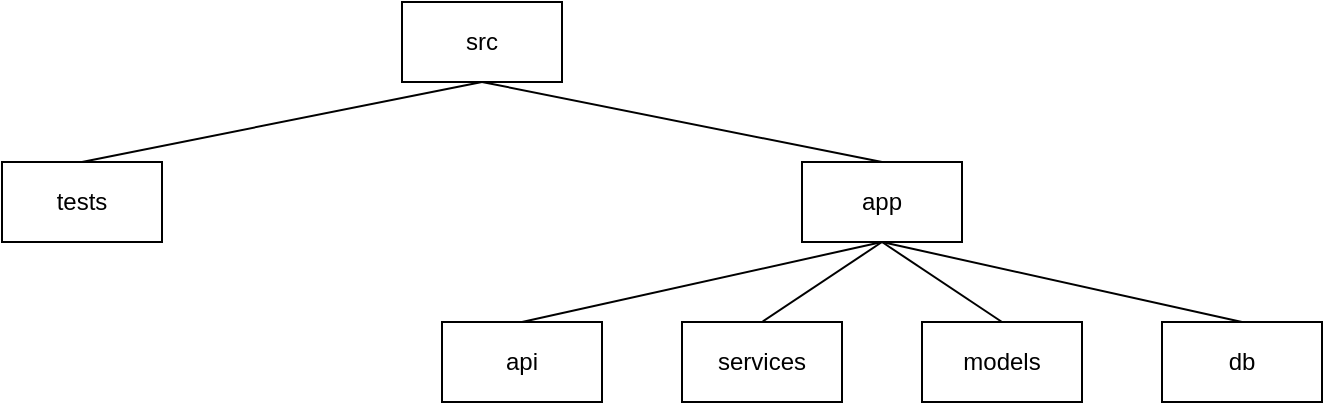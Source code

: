 <mxfile pages="2">
    <diagram id="9Jkgpd1ErI1OY1Kt9OBI" name="Project structure">
        <mxGraphModel dx="938" dy="920" grid="1" gridSize="10" guides="1" tooltips="1" connect="1" arrows="1" fold="1" page="1" pageScale="1" pageWidth="850" pageHeight="1100" math="0" shadow="0">
            <root>
                <mxCell id="Klsr_W6flV2-ivs9cT9d-0"/>
                <mxCell id="Klsr_W6flV2-ivs9cT9d-1" parent="Klsr_W6flV2-ivs9cT9d-0"/>
                <mxCell id="-LEQNa0bCOew47Dg1BMU-28" value="src" style="rounded=0;whiteSpace=wrap;html=1;" parent="Klsr_W6flV2-ivs9cT9d-1" vertex="1">
                    <mxGeometry x="360" y="40" width="80" height="40" as="geometry"/>
                </mxCell>
                <mxCell id="-LEQNa0bCOew47Dg1BMU-29" value="app" style="rounded=0;whiteSpace=wrap;html=1;" parent="Klsr_W6flV2-ivs9cT9d-1" vertex="1">
                    <mxGeometry x="560" y="120" width="80" height="40" as="geometry"/>
                </mxCell>
                <mxCell id="-LEQNa0bCOew47Dg1BMU-30" value="" style="endArrow=none;html=1;rounded=0;entryX=0.5;entryY=0;entryDx=0;entryDy=0;exitX=0.5;exitY=1;exitDx=0;exitDy=0;" parent="Klsr_W6flV2-ivs9cT9d-1" source="-LEQNa0bCOew47Dg1BMU-28" target="-LEQNa0bCOew47Dg1BMU-29" edge="1">
                    <mxGeometry width="50" height="50" relative="1" as="geometry">
                        <mxPoint x="470" y="250" as="sourcePoint"/>
                        <mxPoint x="520" y="200" as="targetPoint"/>
                    </mxGeometry>
                </mxCell>
                <mxCell id="-LEQNa0bCOew47Dg1BMU-31" value="tests" style="rounded=0;whiteSpace=wrap;html=1;" parent="Klsr_W6flV2-ivs9cT9d-1" vertex="1">
                    <mxGeometry x="160" y="120" width="80" height="40" as="geometry"/>
                </mxCell>
                <mxCell id="-LEQNa0bCOew47Dg1BMU-32" value="" style="endArrow=none;html=1;rounded=0;exitX=0.5;exitY=0;exitDx=0;exitDy=0;entryX=0.5;entryY=1;entryDx=0;entryDy=0;" parent="Klsr_W6flV2-ivs9cT9d-1" source="-LEQNa0bCOew47Dg1BMU-31" target="-LEQNa0bCOew47Dg1BMU-28" edge="1">
                    <mxGeometry width="50" height="50" relative="1" as="geometry">
                        <mxPoint x="420" y="210" as="sourcePoint"/>
                        <mxPoint x="470" y="160" as="targetPoint"/>
                    </mxGeometry>
                </mxCell>
                <mxCell id="-LEQNa0bCOew47Dg1BMU-33" value="api" style="rounded=0;whiteSpace=wrap;html=1;" parent="Klsr_W6flV2-ivs9cT9d-1" vertex="1">
                    <mxGeometry x="380" y="200" width="80" height="40" as="geometry"/>
                </mxCell>
                <mxCell id="-LEQNa0bCOew47Dg1BMU-34" value="" style="endArrow=none;html=1;rounded=0;exitX=0.5;exitY=0;exitDx=0;exitDy=0;entryX=0.5;entryY=1;entryDx=0;entryDy=0;" parent="Klsr_W6flV2-ivs9cT9d-1" source="-LEQNa0bCOew47Dg1BMU-33" target="-LEQNa0bCOew47Dg1BMU-29" edge="1">
                    <mxGeometry width="50" height="50" relative="1" as="geometry">
                        <mxPoint x="470" y="260" as="sourcePoint"/>
                        <mxPoint x="520" y="210" as="targetPoint"/>
                    </mxGeometry>
                </mxCell>
                <mxCell id="-LEQNa0bCOew47Dg1BMU-36" value="services" style="rounded=0;whiteSpace=wrap;html=1;" parent="Klsr_W6flV2-ivs9cT9d-1" vertex="1">
                    <mxGeometry x="500" y="200" width="80" height="40" as="geometry"/>
                </mxCell>
                <mxCell id="-LEQNa0bCOew47Dg1BMU-37" value="" style="endArrow=none;html=1;rounded=0;entryX=0.5;entryY=1;entryDx=0;entryDy=0;exitX=0.5;exitY=0;exitDx=0;exitDy=0;" parent="Klsr_W6flV2-ivs9cT9d-1" source="-LEQNa0bCOew47Dg1BMU-36" target="-LEQNa0bCOew47Dg1BMU-29" edge="1">
                    <mxGeometry width="50" height="50" relative="1" as="geometry">
                        <mxPoint x="470" y="260" as="sourcePoint"/>
                        <mxPoint x="520" y="210" as="targetPoint"/>
                    </mxGeometry>
                </mxCell>
                <mxCell id="-LEQNa0bCOew47Dg1BMU-39" value="models" style="rounded=0;whiteSpace=wrap;html=1;" parent="Klsr_W6flV2-ivs9cT9d-1" vertex="1">
                    <mxGeometry x="620" y="200" width="80" height="40" as="geometry"/>
                </mxCell>
                <mxCell id="-LEQNa0bCOew47Dg1BMU-40" value="" style="endArrow=none;html=1;rounded=0;entryX=0.5;entryY=1;entryDx=0;entryDy=0;exitX=0.5;exitY=0;exitDx=0;exitDy=0;" parent="Klsr_W6flV2-ivs9cT9d-1" source="-LEQNa0bCOew47Dg1BMU-39" target="-LEQNa0bCOew47Dg1BMU-29" edge="1">
                    <mxGeometry width="50" height="50" relative="1" as="geometry">
                        <mxPoint x="580" y="250" as="sourcePoint"/>
                        <mxPoint x="630" y="200" as="targetPoint"/>
                    </mxGeometry>
                </mxCell>
                <mxCell id="-LEQNa0bCOew47Dg1BMU-41" value="db" style="rounded=0;whiteSpace=wrap;html=1;" parent="Klsr_W6flV2-ivs9cT9d-1" vertex="1">
                    <mxGeometry x="740" y="200" width="80" height="40" as="geometry"/>
                </mxCell>
                <mxCell id="-LEQNa0bCOew47Dg1BMU-42" value="" style="endArrow=none;html=1;rounded=0;entryX=0.5;entryY=1;entryDx=0;entryDy=0;exitX=0.5;exitY=0;exitDx=0;exitDy=0;" parent="Klsr_W6flV2-ivs9cT9d-1" source="-LEQNa0bCOew47Dg1BMU-41" target="-LEQNa0bCOew47Dg1BMU-29" edge="1">
                    <mxGeometry width="50" height="50" relative="1" as="geometry">
                        <mxPoint x="580" y="250" as="sourcePoint"/>
                        <mxPoint x="630" y="200" as="targetPoint"/>
                    </mxGeometry>
                </mxCell>
            </root>
        </mxGraphModel>
    </diagram>
    <diagram id="kMattpfkj0vfWsB_FAG9" name="HashingService">
        <mxGraphModel dx="1413" dy="552" grid="1" gridSize="10" guides="1" tooltips="1" connect="1" arrows="1" fold="1" page="1" pageScale="1" pageWidth="850" pageHeight="1100" math="0" shadow="0">
            <root>
                <mxCell id="0"/>
                <mxCell id="1" parent="0"/>
                <mxCell id="ELBG_CtfMVHB0vTM7BGJ-1" value="Diagrams" parent="0"/>
                <mxCell id="1zsoZmz91Y7R-jIIYZdZ-1" value="HashingServiceImpl" style="swimlane;fontStyle=1;align=center;verticalAlign=top;childLayout=stackLayout;horizontal=1;startSize=26;horizontalStack=0;resizeParent=1;resizeParentMax=0;resizeLast=0;collapsible=1;marginBottom=0;" parent="ELBG_CtfMVHB0vTM7BGJ-1" vertex="1">
                    <mxGeometry x="280" y="280" width="280" height="86" as="geometry">
                        <mxRectangle x="280" y="80" width="100" height="26" as="alternateBounds"/>
                    </mxGeometry>
                </mxCell>
                <mxCell id="1zsoZmz91Y7R-jIIYZdZ-2" value="- factory: HashingAlgorithmFactory" style="text;strokeColor=none;fillColor=none;align=left;verticalAlign=top;spacingLeft=4;spacingRight=4;overflow=hidden;rotatable=0;points=[[0,0.5],[1,0.5]];portConstraint=eastwest;" parent="1zsoZmz91Y7R-jIIYZdZ-1" vertex="1">
                    <mxGeometry y="26" width="280" height="26" as="geometry"/>
                </mxCell>
                <mxCell id="1zsoZmz91Y7R-jIIYZdZ-3" value="" style="line;strokeWidth=1;fillColor=none;align=left;verticalAlign=middle;spacingTop=-1;spacingLeft=3;spacingRight=3;rotatable=0;labelPosition=right;points=[];portConstraint=eastwest;" parent="1zsoZmz91Y7R-jIIYZdZ-1" vertex="1">
                    <mxGeometry y="52" width="280" height="8" as="geometry"/>
                </mxCell>
                <mxCell id="1zsoZmz91Y7R-jIIYZdZ-4" value="+ hashUserData(data: string, algorithm: string)" style="text;strokeColor=none;fillColor=none;align=left;verticalAlign=top;spacingLeft=4;spacingRight=4;overflow=hidden;rotatable=0;points=[[0,0.5],[1,0.5]];portConstraint=eastwest;" parent="1zsoZmz91Y7R-jIIYZdZ-1" vertex="1">
                    <mxGeometry y="60" width="280" height="26" as="geometry"/>
                </mxCell>
                <mxCell id="1zsoZmz91Y7R-jIIYZdZ-5" value="&lt;p style=&quot;margin: 0px ; margin-top: 4px ; text-align: center&quot;&gt;&lt;i&gt;&amp;lt;&amp;lt;Interface&amp;gt;&amp;gt;&lt;/i&gt;&lt;br&gt;&lt;b&gt;HashingService&lt;/b&gt;&lt;/p&gt;&lt;hr size=&quot;1&quot;&gt;&lt;p style=&quot;margin: 0px ; margin-left: 4px&quot;&gt;&lt;span&gt;+ hashUserData(data: string, algorithm: string)&lt;/span&gt;&lt;/p&gt;" style="verticalAlign=top;align=left;overflow=fill;fontSize=12;fontFamily=Helvetica;html=1;" parent="ELBG_CtfMVHB0vTM7BGJ-1" vertex="1">
                    <mxGeometry x="280" y="80" width="280" height="80" as="geometry"/>
                </mxCell>
                <mxCell id="1zsoZmz91Y7R-jIIYZdZ-6" value="" style="endArrow=block;dashed=1;endFill=0;endSize=12;html=1;rounded=0;exitX=0.5;exitY=0;exitDx=0;exitDy=0;entryX=0.5;entryY=1;entryDx=0;entryDy=0;" parent="ELBG_CtfMVHB0vTM7BGJ-1" source="1zsoZmz91Y7R-jIIYZdZ-1" target="1zsoZmz91Y7R-jIIYZdZ-5" edge="1">
                    <mxGeometry width="160" relative="1" as="geometry">
                        <mxPoint x="340" y="230" as="sourcePoint"/>
                        <mxPoint x="500" y="230" as="targetPoint"/>
                    </mxGeometry>
                </mxCell>
                <mxCell id="1zsoZmz91Y7R-jIIYZdZ-7" value="&lt;p style=&quot;margin: 0px ; margin-top: 4px ; text-align: center&quot;&gt;&lt;i&gt;&amp;lt;&amp;lt;Interface&amp;gt;&amp;gt;&lt;/i&gt;&lt;br&gt;&lt;b&gt;HashingAlgorithm&lt;/b&gt;&lt;/p&gt;&lt;hr size=&quot;1&quot;&gt;&lt;p style=&quot;margin: 0px ; margin-left: 4px&quot;&gt;+ name: string&lt;/p&gt;&lt;p style=&quot;margin: 0px ; margin-left: 4px&quot;&gt;+ bits: string&lt;/p&gt;&lt;p style=&quot;margin: 0px ; margin-left: 4px&quot;&gt;+ isSecure: bool&lt;/p&gt;&lt;hr&gt;&lt;p style=&quot;margin: 0px ; margin-left: 4px&quot;&gt;+ hash(data: string): string&lt;/p&gt;" style="verticalAlign=top;align=left;overflow=fill;fontSize=12;fontFamily=Helvetica;html=1;" parent="ELBG_CtfMVHB0vTM7BGJ-1" vertex="1">
                    <mxGeometry x="80" y="480" width="200" height="130" as="geometry"/>
                </mxCell>
                <mxCell id="1zsoZmz91Y7R-jIIYZdZ-8" value="&lt;p style=&quot;margin: 0px ; margin-top: 4px ; text-align: center&quot;&gt;&lt;i&gt;&amp;lt;&amp;lt;Interface&amp;gt;&amp;gt;&lt;/i&gt;&lt;br&gt;&lt;b&gt;HashingAlgorithmFactory&lt;/b&gt;&lt;/p&gt;&lt;hr size=&quot;1&quot;&gt;&lt;p style=&quot;margin: 0px ; margin-left: 4px&quot;&gt;&lt;/p&gt;&lt;p style=&quot;margin: 0px ; margin-left: 4px&quot;&gt;+ createAlgorithm(algorithm_name: string): Optional&amp;lt;HashingAlgorithm&amp;gt;&lt;/p&gt;&lt;p style=&quot;margin: 0px ; margin-left: 4px&quot;&gt;+ getAvailableAlgorithms(): List&amp;lt;string&amp;gt;&lt;/p&gt;" style="verticalAlign=top;align=left;overflow=fill;fontSize=12;fontFamily=Helvetica;html=1;" parent="ELBG_CtfMVHB0vTM7BGJ-1" vertex="1">
                    <mxGeometry x="680" y="505" width="390" height="80" as="geometry"/>
                </mxCell>
                <mxCell id="1zsoZmz91Y7R-jIIYZdZ-9" value="MD5HashingAlgorithm" style="swimlane;fontStyle=1;align=center;verticalAlign=top;childLayout=stackLayout;horizontal=1;startSize=26;horizontalStack=0;resizeParent=1;resizeParentMax=0;resizeLast=0;collapsible=1;marginBottom=0;" parent="ELBG_CtfMVHB0vTM7BGJ-1" vertex="1">
                    <mxGeometry x="-180" y="720" width="160" height="138" as="geometry"/>
                </mxCell>
                <mxCell id="1zsoZmz91Y7R-jIIYZdZ-10" value="+ name: string = &quot;md5&quot;" style="text;strokeColor=none;fillColor=none;align=left;verticalAlign=top;spacingLeft=4;spacingRight=4;overflow=hidden;rotatable=0;points=[[0,0.5],[1,0.5]];portConstraint=eastwest;" parent="1zsoZmz91Y7R-jIIYZdZ-9" vertex="1">
                    <mxGeometry y="26" width="160" height="26" as="geometry"/>
                </mxCell>
                <mxCell id="1zsoZmz91Y7R-jIIYZdZ-24" value="+ bits: int = 128" style="text;strokeColor=none;fillColor=none;align=left;verticalAlign=top;spacingLeft=4;spacingRight=4;overflow=hidden;rotatable=0;points=[[0,0.5],[1,0.5]];portConstraint=eastwest;" parent="1zsoZmz91Y7R-jIIYZdZ-9" vertex="1">
                    <mxGeometry y="52" width="160" height="26" as="geometry"/>
                </mxCell>
                <mxCell id="1zsoZmz91Y7R-jIIYZdZ-25" value="+ is_secure: bool = false" style="text;strokeColor=none;fillColor=none;align=left;verticalAlign=top;spacingLeft=4;spacingRight=4;overflow=hidden;rotatable=0;points=[[0,0.5],[1,0.5]];portConstraint=eastwest;" parent="1zsoZmz91Y7R-jIIYZdZ-9" vertex="1">
                    <mxGeometry y="78" width="160" height="26" as="geometry"/>
                </mxCell>
                <mxCell id="1zsoZmz91Y7R-jIIYZdZ-11" value="" style="line;strokeWidth=1;fillColor=none;align=left;verticalAlign=middle;spacingTop=-1;spacingLeft=3;spacingRight=3;rotatable=0;labelPosition=right;points=[];portConstraint=eastwest;" parent="1zsoZmz91Y7R-jIIYZdZ-9" vertex="1">
                    <mxGeometry y="104" width="160" height="8" as="geometry"/>
                </mxCell>
                <mxCell id="1zsoZmz91Y7R-jIIYZdZ-12" value="+ hash(data: string): string" style="text;strokeColor=none;fillColor=none;align=left;verticalAlign=top;spacingLeft=4;spacingRight=4;overflow=hidden;rotatable=0;points=[[0,0.5],[1,0.5]];portConstraint=eastwest;" parent="1zsoZmz91Y7R-jIIYZdZ-9" vertex="1">
                    <mxGeometry y="112" width="160" height="26" as="geometry"/>
                </mxCell>
                <mxCell id="1zsoZmz91Y7R-jIIYZdZ-14" value="Use" style="endArrow=open;endSize=12;dashed=1;html=1;rounded=0;entryX=0.5;entryY=0;entryDx=0;entryDy=0;" parent="ELBG_CtfMVHB0vTM7BGJ-1" source="1zsoZmz91Y7R-jIIYZdZ-4" target="1zsoZmz91Y7R-jIIYZdZ-7" edge="1">
                    <mxGeometry width="160" relative="1" as="geometry">
                        <mxPoint x="390" y="380" as="sourcePoint"/>
                        <mxPoint x="440" y="400" as="targetPoint"/>
                        <Array as="points">
                            <mxPoint x="420" y="400"/>
                            <mxPoint x="400" y="400"/>
                            <mxPoint x="180" y="400"/>
                        </Array>
                    </mxGeometry>
                </mxCell>
                <mxCell id="1zsoZmz91Y7R-jIIYZdZ-15" value="Use" style="endArrow=open;endSize=12;dashed=1;html=1;rounded=0;entryX=0.5;entryY=0;entryDx=0;entryDy=0;" parent="ELBG_CtfMVHB0vTM7BGJ-1" source="1zsoZmz91Y7R-jIIYZdZ-4" target="1zsoZmz91Y7R-jIIYZdZ-8" edge="1">
                    <mxGeometry width="160" relative="1" as="geometry">
                        <mxPoint x="450" y="400" as="sourcePoint"/>
                        <mxPoint x="440" y="400" as="targetPoint"/>
                        <Array as="points">
                            <mxPoint x="420" y="400"/>
                            <mxPoint x="875" y="400"/>
                        </Array>
                    </mxGeometry>
                </mxCell>
                <mxCell id="1zsoZmz91Y7R-jIIYZdZ-26" value="SHA1HashingAlgorithm" style="swimlane;fontStyle=1;align=center;verticalAlign=top;childLayout=stackLayout;horizontal=1;startSize=26;horizontalStack=0;resizeParent=1;resizeParentMax=0;resizeLast=0;collapsible=1;marginBottom=0;" parent="ELBG_CtfMVHB0vTM7BGJ-1" vertex="1">
                    <mxGeometry x="100" y="720" width="160" height="138" as="geometry"/>
                </mxCell>
                <mxCell id="1zsoZmz91Y7R-jIIYZdZ-27" value="+ name: string = &quot;sha1&quot;" style="text;strokeColor=none;fillColor=none;align=left;verticalAlign=top;spacingLeft=4;spacingRight=4;overflow=hidden;rotatable=0;points=[[0,0.5],[1,0.5]];portConstraint=eastwest;" parent="1zsoZmz91Y7R-jIIYZdZ-26" vertex="1">
                    <mxGeometry y="26" width="160" height="26" as="geometry"/>
                </mxCell>
                <mxCell id="1zsoZmz91Y7R-jIIYZdZ-28" value="+ bits: int = 160" style="text;strokeColor=none;fillColor=none;align=left;verticalAlign=top;spacingLeft=4;spacingRight=4;overflow=hidden;rotatable=0;points=[[0,0.5],[1,0.5]];portConstraint=eastwest;" parent="1zsoZmz91Y7R-jIIYZdZ-26" vertex="1">
                    <mxGeometry y="52" width="160" height="26" as="geometry"/>
                </mxCell>
                <mxCell id="1zsoZmz91Y7R-jIIYZdZ-29" value="+ is_secure: bool = false" style="text;strokeColor=none;fillColor=none;align=left;verticalAlign=top;spacingLeft=4;spacingRight=4;overflow=hidden;rotatable=0;points=[[0,0.5],[1,0.5]];portConstraint=eastwest;" parent="1zsoZmz91Y7R-jIIYZdZ-26" vertex="1">
                    <mxGeometry y="78" width="160" height="26" as="geometry"/>
                </mxCell>
                <mxCell id="1zsoZmz91Y7R-jIIYZdZ-30" value="" style="line;strokeWidth=1;fillColor=none;align=left;verticalAlign=middle;spacingTop=-1;spacingLeft=3;spacingRight=3;rotatable=0;labelPosition=right;points=[];portConstraint=eastwest;" parent="1zsoZmz91Y7R-jIIYZdZ-26" vertex="1">
                    <mxGeometry y="104" width="160" height="8" as="geometry"/>
                </mxCell>
                <mxCell id="1zsoZmz91Y7R-jIIYZdZ-31" value="+ hash(data: string): string" style="text;strokeColor=none;fillColor=none;align=left;verticalAlign=top;spacingLeft=4;spacingRight=4;overflow=hidden;rotatable=0;points=[[0,0.5],[1,0.5]];portConstraint=eastwest;" parent="1zsoZmz91Y7R-jIIYZdZ-26" vertex="1">
                    <mxGeometry y="112" width="160" height="26" as="geometry"/>
                </mxCell>
                <mxCell id="1zsoZmz91Y7R-jIIYZdZ-32" value="SHA256HashingAlgorithm" style="swimlane;fontStyle=1;align=center;verticalAlign=top;childLayout=stackLayout;horizontal=1;startSize=26;horizontalStack=0;resizeParent=1;resizeParentMax=0;resizeLast=0;collapsible=1;marginBottom=0;" parent="ELBG_CtfMVHB0vTM7BGJ-1" vertex="1">
                    <mxGeometry x="380" y="720" width="160" height="138" as="geometry"/>
                </mxCell>
                <mxCell id="1zsoZmz91Y7R-jIIYZdZ-33" value="+ name: string = &quot;sha256&quot;" style="text;strokeColor=none;fillColor=none;align=left;verticalAlign=top;spacingLeft=4;spacingRight=4;overflow=hidden;rotatable=0;points=[[0,0.5],[1,0.5]];portConstraint=eastwest;" parent="1zsoZmz91Y7R-jIIYZdZ-32" vertex="1">
                    <mxGeometry y="26" width="160" height="26" as="geometry"/>
                </mxCell>
                <mxCell id="1zsoZmz91Y7R-jIIYZdZ-34" value="+ bits: int = 256" style="text;strokeColor=none;fillColor=none;align=left;verticalAlign=top;spacingLeft=4;spacingRight=4;overflow=hidden;rotatable=0;points=[[0,0.5],[1,0.5]];portConstraint=eastwest;" parent="1zsoZmz91Y7R-jIIYZdZ-32" vertex="1">
                    <mxGeometry y="52" width="160" height="26" as="geometry"/>
                </mxCell>
                <mxCell id="1zsoZmz91Y7R-jIIYZdZ-35" value="+ is_secure: bool = true" style="text;strokeColor=none;fillColor=none;align=left;verticalAlign=top;spacingLeft=4;spacingRight=4;overflow=hidden;rotatable=0;points=[[0,0.5],[1,0.5]];portConstraint=eastwest;" parent="1zsoZmz91Y7R-jIIYZdZ-32" vertex="1">
                    <mxGeometry y="78" width="160" height="26" as="geometry"/>
                </mxCell>
                <mxCell id="1zsoZmz91Y7R-jIIYZdZ-36" value="" style="line;strokeWidth=1;fillColor=none;align=left;verticalAlign=middle;spacingTop=-1;spacingLeft=3;spacingRight=3;rotatable=0;labelPosition=right;points=[];portConstraint=eastwest;" parent="1zsoZmz91Y7R-jIIYZdZ-32" vertex="1">
                    <mxGeometry y="104" width="160" height="8" as="geometry"/>
                </mxCell>
                <mxCell id="1zsoZmz91Y7R-jIIYZdZ-37" value="+ hash(data: string): string" style="text;strokeColor=none;fillColor=none;align=left;verticalAlign=top;spacingLeft=4;spacingRight=4;overflow=hidden;rotatable=0;points=[[0,0.5],[1,0.5]];portConstraint=eastwest;" parent="1zsoZmz91Y7R-jIIYZdZ-32" vertex="1">
                    <mxGeometry y="112" width="160" height="26" as="geometry"/>
                </mxCell>
                <mxCell id="1zsoZmz91Y7R-jIIYZdZ-39" value="" style="endArrow=block;dashed=1;endFill=0;endSize=12;html=1;rounded=0;exitX=0.5;exitY=0;exitDx=0;exitDy=0;entryX=0.5;entryY=1;entryDx=0;entryDy=0;" parent="ELBG_CtfMVHB0vTM7BGJ-1" source="1zsoZmz91Y7R-jIIYZdZ-9" target="1zsoZmz91Y7R-jIIYZdZ-7" edge="1">
                    <mxGeometry width="160" relative="1" as="geometry">
                        <mxPoint x="350" y="830" as="sourcePoint"/>
                        <mxPoint x="510" y="830" as="targetPoint"/>
                        <Array as="points">
                            <mxPoint x="-100" y="680"/>
                            <mxPoint x="180" y="680"/>
                        </Array>
                    </mxGeometry>
                </mxCell>
                <mxCell id="1zsoZmz91Y7R-jIIYZdZ-40" value="" style="endArrow=block;dashed=1;endFill=0;endSize=12;html=1;rounded=0;entryX=0.5;entryY=1;entryDx=0;entryDy=0;exitX=0.5;exitY=0;exitDx=0;exitDy=0;" parent="ELBG_CtfMVHB0vTM7BGJ-1" source="1zsoZmz91Y7R-jIIYZdZ-26" target="1zsoZmz91Y7R-jIIYZdZ-7" edge="1">
                    <mxGeometry width="160" relative="1" as="geometry">
                        <mxPoint x="350" y="830" as="sourcePoint"/>
                        <mxPoint x="240" y="630" as="targetPoint"/>
                    </mxGeometry>
                </mxCell>
                <mxCell id="1zsoZmz91Y7R-jIIYZdZ-41" value="" style="endArrow=block;dashed=1;endFill=0;endSize=12;html=1;rounded=0;entryX=0.5;entryY=1;entryDx=0;entryDy=0;exitX=0.5;exitY=0;exitDx=0;exitDy=0;" parent="ELBG_CtfMVHB0vTM7BGJ-1" source="1zsoZmz91Y7R-jIIYZdZ-32" target="1zsoZmz91Y7R-jIIYZdZ-7" edge="1">
                    <mxGeometry width="160" relative="1" as="geometry">
                        <mxPoint x="270" y="770" as="sourcePoint"/>
                        <mxPoint x="430" y="770" as="targetPoint"/>
                        <Array as="points">
                            <mxPoint x="460" y="680"/>
                            <mxPoint x="180" y="680"/>
                        </Array>
                    </mxGeometry>
                </mxCell>
                <mxCell id="1zsoZmz91Y7R-jIIYZdZ-47" value="HashingAlgorithmFactoryImpl" style="swimlane;fontStyle=1;align=center;verticalAlign=top;childLayout=stackLayout;horizontal=1;startSize=26;horizontalStack=0;resizeParent=1;resizeParentMax=0;resizeLast=0;collapsible=1;marginBottom=0;" parent="ELBG_CtfMVHB0vTM7BGJ-1" vertex="1">
                    <mxGeometry x="675" y="720" width="400" height="112" as="geometry">
                        <mxRectangle x="280" y="80" width="100" height="26" as="alternateBounds"/>
                    </mxGeometry>
                </mxCell>
                <mxCell id="1zsoZmz91Y7R-jIIYZdZ-48" value="- factory: HashingAlgorithmFactory" style="text;strokeColor=none;fillColor=none;align=left;verticalAlign=top;spacingLeft=4;spacingRight=4;overflow=hidden;rotatable=0;points=[[0,0.5],[1,0.5]];portConstraint=eastwest;" parent="1zsoZmz91Y7R-jIIYZdZ-47" vertex="1">
                    <mxGeometry y="26" width="400" height="26" as="geometry"/>
                </mxCell>
                <mxCell id="1zsoZmz91Y7R-jIIYZdZ-49" value="" style="line;strokeWidth=1;fillColor=none;align=left;verticalAlign=middle;spacingTop=-1;spacingLeft=3;spacingRight=3;rotatable=0;labelPosition=right;points=[];portConstraint=eastwest;" parent="1zsoZmz91Y7R-jIIYZdZ-47" vertex="1">
                    <mxGeometry y="52" width="400" height="8" as="geometry"/>
                </mxCell>
                <mxCell id="1zsoZmz91Y7R-jIIYZdZ-50" value="+ createAlgorithm(algorithm_name: string): Optional&lt;HashingAlgorithm&gt;&#10;" style="text;strokeColor=none;fillColor=none;align=left;verticalAlign=top;spacingLeft=4;spacingRight=4;overflow=hidden;rotatable=0;points=[[0,0.5],[1,0.5]];portConstraint=eastwest;" parent="1zsoZmz91Y7R-jIIYZdZ-47" vertex="1">
                    <mxGeometry y="60" width="400" height="26" as="geometry"/>
                </mxCell>
                <mxCell id="1zsoZmz91Y7R-jIIYZdZ-51" value="+ getAvailableAlgorithms(): List&lt;string&gt;" style="text;strokeColor=none;fillColor=none;align=left;verticalAlign=top;spacingLeft=4;spacingRight=4;overflow=hidden;rotatable=0;points=[[0,0.5],[1,0.5]];portConstraint=eastwest;" parent="1zsoZmz91Y7R-jIIYZdZ-47" vertex="1">
                    <mxGeometry y="86" width="400" height="26" as="geometry"/>
                </mxCell>
                <mxCell id="1zsoZmz91Y7R-jIIYZdZ-52" value="Use" style="endArrow=open;endSize=12;dashed=1;html=1;rounded=0;entryX=1;entryY=0.5;entryDx=0;entryDy=0;exitX=0;exitY=0.5;exitDx=0;exitDy=0;" parent="ELBG_CtfMVHB0vTM7BGJ-1" source="1zsoZmz91Y7R-jIIYZdZ-8" target="1zsoZmz91Y7R-jIIYZdZ-7" edge="1">
                    <mxGeometry width="160" relative="1" as="geometry">
                        <mxPoint x="450" y="610" as="sourcePoint"/>
                        <mxPoint x="610" y="610" as="targetPoint"/>
                    </mxGeometry>
                </mxCell>
                <mxCell id="1zsoZmz91Y7R-jIIYZdZ-53" value="" style="endArrow=block;dashed=1;endFill=0;endSize=12;html=1;rounded=0;entryX=0.5;entryY=1;entryDx=0;entryDy=0;exitX=0.5;exitY=0;exitDx=0;exitDy=0;" parent="ELBG_CtfMVHB0vTM7BGJ-1" source="1zsoZmz91Y7R-jIIYZdZ-47" target="1zsoZmz91Y7R-jIIYZdZ-8" edge="1">
                    <mxGeometry width="160" relative="1" as="geometry">
                        <mxPoint x="450" y="610" as="sourcePoint"/>
                        <mxPoint x="610" y="610" as="targetPoint"/>
                    </mxGeometry>
                </mxCell>
                <mxCell id="1zsoZmz91Y7R-jIIYZdZ-54" value="" style="endArrow=open;endSize=12;dashed=1;html=1;rounded=0;" parent="ELBG_CtfMVHB0vTM7BGJ-1" source="1zsoZmz91Y7R-jIIYZdZ-51" target="1zsoZmz91Y7R-jIIYZdZ-12" edge="1">
                    <mxGeometry x="-0.017" width="160" relative="1" as="geometry">
                        <mxPoint x="160" y="1000" as="sourcePoint"/>
                        <mxPoint x="-120" y="930" as="targetPoint"/>
                        <Array as="points">
                            <mxPoint x="875" y="920"/>
                            <mxPoint x="-100" y="920"/>
                        </Array>
                        <mxPoint x="-1" as="offset"/>
                    </mxGeometry>
                </mxCell>
                <mxCell id="1zsoZmz91Y7R-jIIYZdZ-61" value="" style="endArrow=open;endSize=12;dashed=1;html=1;rounded=0;" parent="ELBG_CtfMVHB0vTM7BGJ-1" source="1zsoZmz91Y7R-jIIYZdZ-51" target="1zsoZmz91Y7R-jIIYZdZ-31" edge="1">
                    <mxGeometry width="160" relative="1" as="geometry">
                        <mxPoint x="480" y="960" as="sourcePoint"/>
                        <mxPoint x="640" y="960" as="targetPoint"/>
                        <Array as="points">
                            <mxPoint x="875" y="920"/>
                            <mxPoint x="180" y="920"/>
                        </Array>
                    </mxGeometry>
                </mxCell>
                <mxCell id="1zsoZmz91Y7R-jIIYZdZ-62" value="" style="endArrow=open;endSize=12;dashed=1;html=1;rounded=0;" parent="ELBG_CtfMVHB0vTM7BGJ-1" source="1zsoZmz91Y7R-jIIYZdZ-51" target="1zsoZmz91Y7R-jIIYZdZ-37" edge="1">
                    <mxGeometry x="-0.25" width="160" relative="1" as="geometry">
                        <mxPoint x="620" y="845" as="sourcePoint"/>
                        <mxPoint x="540" y="640" as="targetPoint"/>
                        <Array as="points">
                            <mxPoint x="875" y="920"/>
                            <mxPoint x="460" y="920"/>
                        </Array>
                        <mxPoint as="offset"/>
                    </mxGeometry>
                </mxCell>
            </root>
        </mxGraphModel>
    </diagram>
</mxfile>
